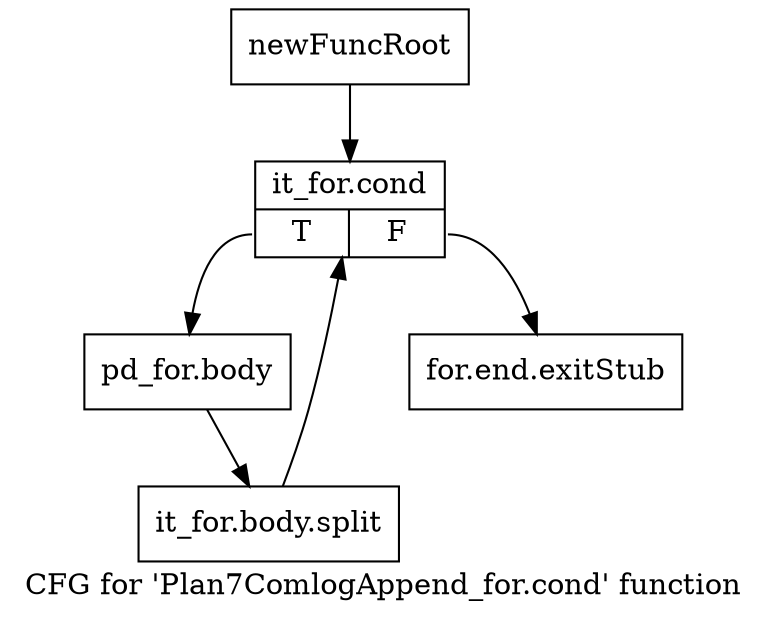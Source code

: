 digraph "CFG for 'Plan7ComlogAppend_for.cond' function" {
	label="CFG for 'Plan7ComlogAppend_for.cond' function";

	Node0x31c69e0 [shape=record,label="{newFuncRoot}"];
	Node0x31c69e0 -> Node0x31c6a80;
	Node0x31c6a30 [shape=record,label="{for.end.exitStub}"];
	Node0x31c6a80 [shape=record,label="{it_for.cond|{<s0>T|<s1>F}}"];
	Node0x31c6a80:s0 -> Node0x31c6ad0;
	Node0x31c6a80:s1 -> Node0x31c6a30;
	Node0x31c6ad0 [shape=record,label="{pd_for.body}"];
	Node0x31c6ad0 -> Node0x37beff0;
	Node0x37beff0 [shape=record,label="{it_for.body.split}"];
	Node0x37beff0 -> Node0x31c6a80;
}
